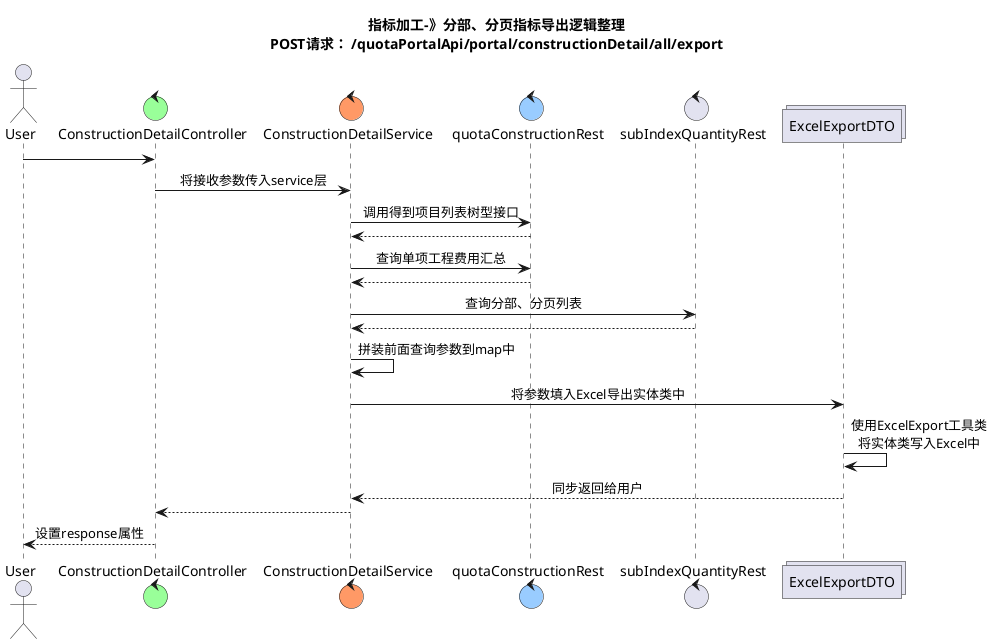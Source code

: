 @startuml ConstructionDetailExport
skinparam sequenceMessageAlign center
skinparam responseMessageBelowArrow true
title 指标加工-》分部、分页指标导出逻辑整理\nPOST请求： /quotaPortalApi/portal/constructionDetail/all/export
actor       User       as user
control     ConstructionDetailController     as control1 #99FF99
control     ConstructionDetailService     as service1 #FF9966
control     quotaConstructionRest as control2 #99CCFF
control     subIndexQuantityRest as control3
collections ExcelExportDTO as EEDTO
user -> control1
control1 -> service1 : 将接收参数传入service层
service1 -> control2 : 调用得到项目列表树型接口
control2 --> service1
service1 -> control2 : 查询单项工程费用汇总
control2 --> service1
service1 -> control3 : 查询分部、分页列表
control3 --> service1
service1 -> service1 : 拼装前面查询参数到map中
service1 -> EEDTO : 将参数填入Excel导出实体类中
EEDTO -> EEDTO : 使用ExcelExport工具类\n将实体类写入Excel中
EEDTO --> service1 : 同步返回给用户
service1 --> control1
control1 --> user : 设置response属性
@enduml
